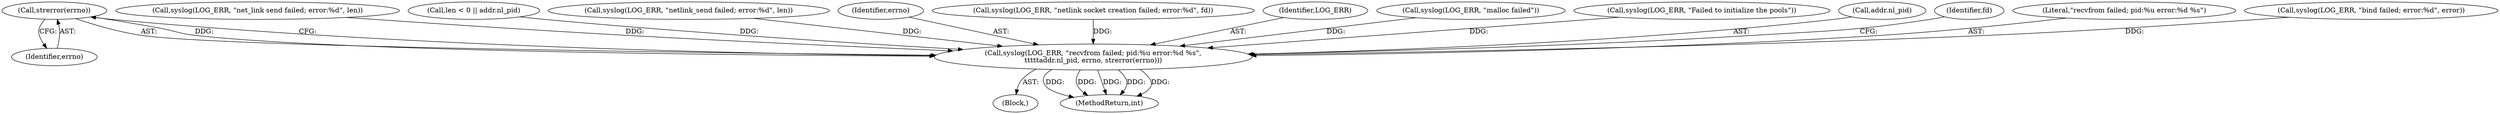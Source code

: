digraph "0_linux_bcc2c9c3fff859e0eb019fe6fec26f9b8eba795c@API" {
"1000344" [label="(Call,strerror(errno))"];
"1000337" [label="(Call,syslog(LOG_ERR, \"recvfrom failed; pid:%u error:%d %s\",\n\t\t\t\t\taddr.nl_pid, errno, strerror(errno)))"];
"1000777" [label="(Call,syslog(LOG_ERR, \"net_link send failed; error:%d\", len))"];
"1000329" [label="(Call,len < 0 || addr.nl_pid)"];
"1000272" [label="(Call,syslog(LOG_ERR, \"netlink_send failed; error:%d\", len))"];
"1000345" [label="(Identifier,errno)"];
"1000343" [label="(Identifier,errno)"];
"1000154" [label="(Call,syslog(LOG_ERR, \"netlink socket creation failed; error:%d\", fd))"];
"1000338" [label="(Identifier,LOG_ERR)"];
"1000336" [label="(Block,)"];
"1000407" [label="(Call,syslog(LOG_ERR, \"malloc failed\"))"];
"1000137" [label="(Call,syslog(LOG_ERR, \"Failed to initialize the pools\"))"];
"1000340" [label="(Call,addr.nl_pid)"];
"1000784" [label="(MethodReturn,int)"];
"1000337" [label="(Call,syslog(LOG_ERR, \"recvfrom failed; pid:%u error:%d %s\",\n\t\t\t\t\taddr.nl_pid, errno, strerror(errno)))"];
"1000347" [label="(Identifier,fd)"];
"1000339" [label="(Literal,\"recvfrom failed; pid:%u error:%d %s\")"];
"1000196" [label="(Call,syslog(LOG_ERR, \"bind failed; error:%d\", error))"];
"1000344" [label="(Call,strerror(errno))"];
"1000344" -> "1000337"  [label="AST: "];
"1000344" -> "1000345"  [label="CFG: "];
"1000345" -> "1000344"  [label="AST: "];
"1000337" -> "1000344"  [label="CFG: "];
"1000344" -> "1000337"  [label="DDG: "];
"1000337" -> "1000336"  [label="AST: "];
"1000338" -> "1000337"  [label="AST: "];
"1000339" -> "1000337"  [label="AST: "];
"1000340" -> "1000337"  [label="AST: "];
"1000343" -> "1000337"  [label="AST: "];
"1000347" -> "1000337"  [label="CFG: "];
"1000337" -> "1000784"  [label="DDG: "];
"1000337" -> "1000784"  [label="DDG: "];
"1000337" -> "1000784"  [label="DDG: "];
"1000337" -> "1000784"  [label="DDG: "];
"1000337" -> "1000784"  [label="DDG: "];
"1000407" -> "1000337"  [label="DDG: "];
"1000154" -> "1000337"  [label="DDG: "];
"1000777" -> "1000337"  [label="DDG: "];
"1000137" -> "1000337"  [label="DDG: "];
"1000196" -> "1000337"  [label="DDG: "];
"1000272" -> "1000337"  [label="DDG: "];
"1000329" -> "1000337"  [label="DDG: "];
}
